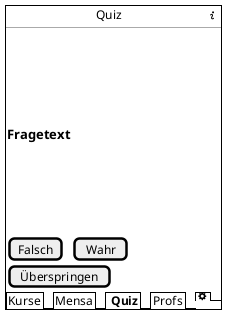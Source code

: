 @startsalt
{+
""            "" Quiz ""           "" <&info>
--
{
    .
    .
    .
    .
    .
    === Fragetext
    .
    .
    .
    .
    .
    [Falsch] | [ Wahr ]
    [Überspringen] | *
}
{/ Kurse | Mensa | <b> Quiz | Profs | <&cog> }
}

@endsalt

